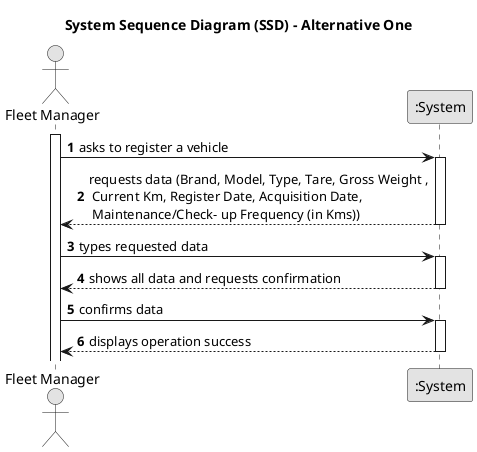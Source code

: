 @startuml
skinparam monochrome true
skinparam packageStyle rectangle
skinparam shadowing false

title System Sequence Diagram (SSD) - Alternative One

autonumber

actor "Fleet Manager" as Employee
participant ":System" as System

activate Employee

    Employee -> System : asks to register a vehicle
    activate System

        System --> Employee : requests data (Brand, Model, Type, Tare, Gross Weight ,\n Current Km, Register Date, Acquisition Date,\n Maintenance/Check- up Frequency (in Kms))
    deactivate System

    Employee -> System : types requested data
    activate System

        System --> Employee : shows all data and requests confirmation
    deactivate System

    Employee -> System : confirms data
    activate System

        System --> Employee : displays operation success
    deactivate System

@enduml